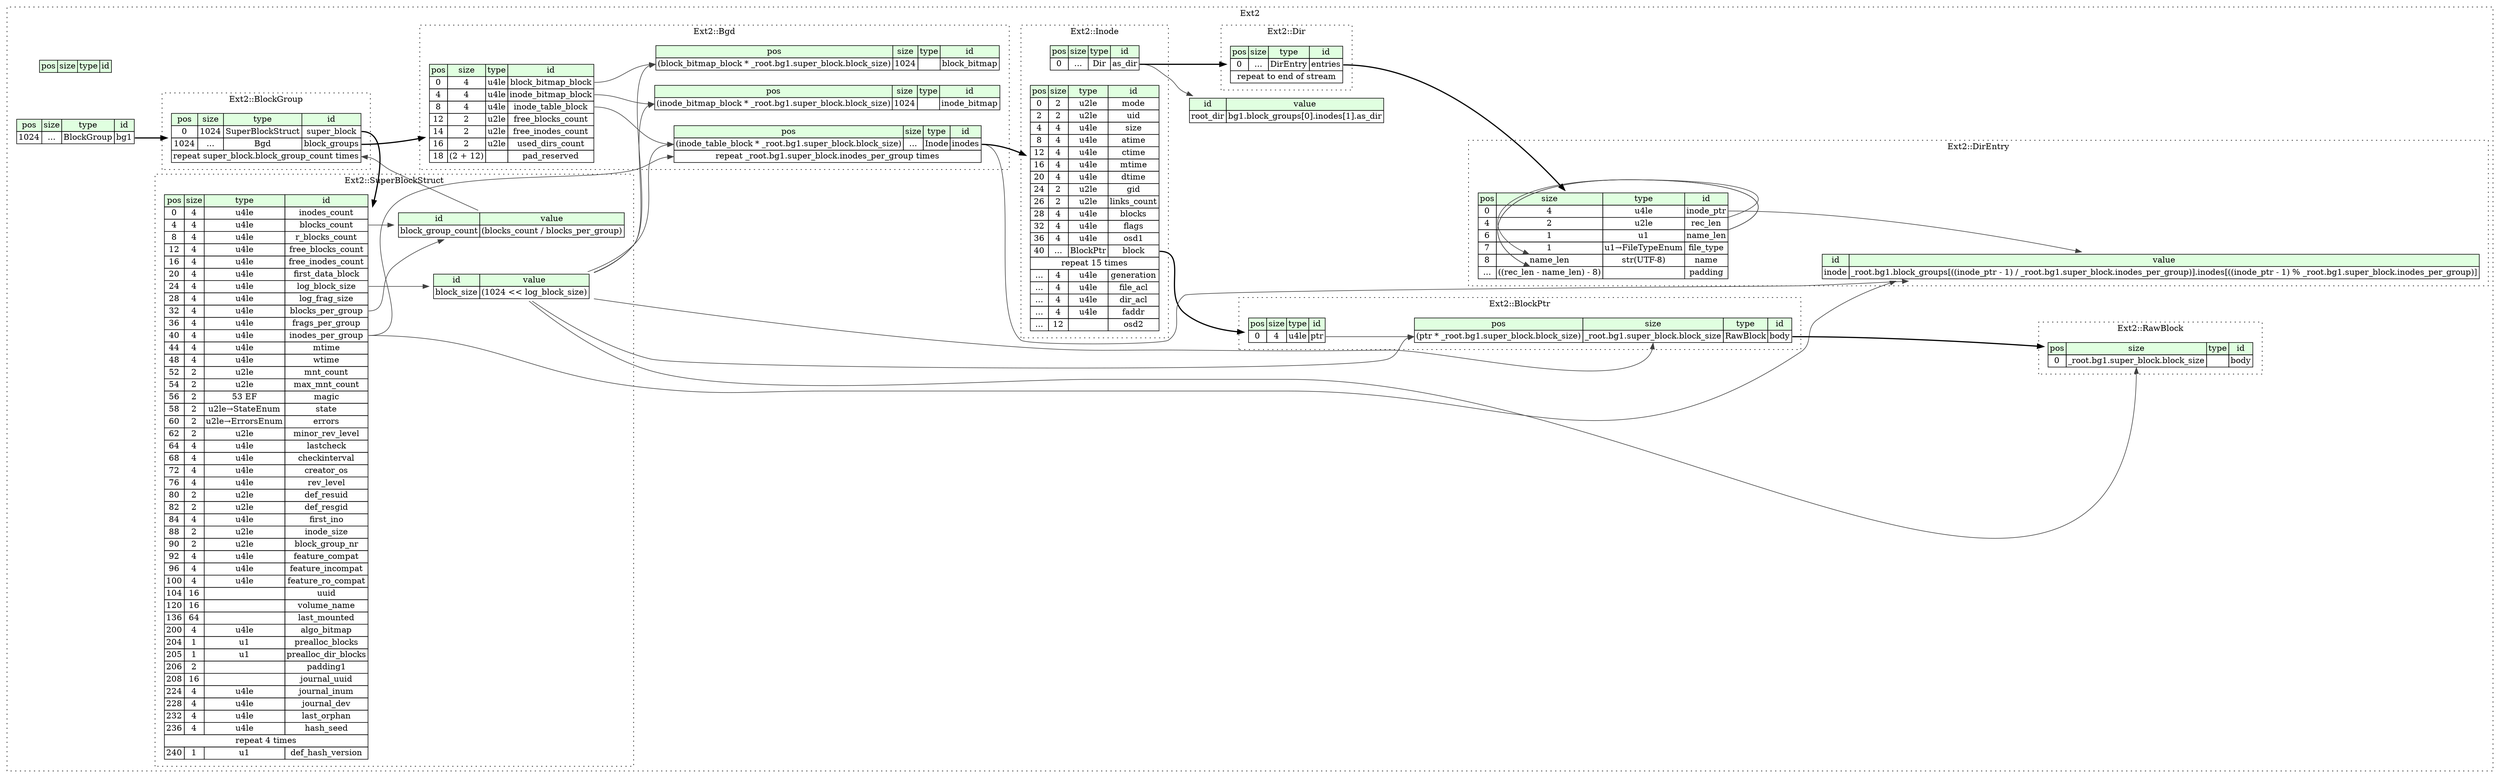 digraph {
	rankdir=LR;
	node [shape=plaintext];
	subgraph cluster__ext2 {
		label="Ext2";
		graph[style=dotted];

		ext2__seq [label=<<TABLE BORDER="0" CELLBORDER="1" CELLSPACING="0">
			<TR><TD BGCOLOR="#E0FFE0">pos</TD><TD BGCOLOR="#E0FFE0">size</TD><TD BGCOLOR="#E0FFE0">type</TD><TD BGCOLOR="#E0FFE0">id</TD></TR>
		</TABLE>>];
		ext2__inst__bg1 [label=<<TABLE BORDER="0" CELLBORDER="1" CELLSPACING="0">
			<TR><TD BGCOLOR="#E0FFE0">pos</TD><TD BGCOLOR="#E0FFE0">size</TD><TD BGCOLOR="#E0FFE0">type</TD><TD BGCOLOR="#E0FFE0">id</TD></TR>
			<TR><TD PORT="bg1_pos">1024</TD><TD PORT="bg1_size">...</TD><TD>BlockGroup</TD><TD PORT="bg1_type">bg1</TD></TR>
		</TABLE>>];
		ext2__inst__root_dir [label=<<TABLE BORDER="0" CELLBORDER="1" CELLSPACING="0">
			<TR><TD BGCOLOR="#E0FFE0">id</TD><TD BGCOLOR="#E0FFE0">value</TD></TR>
			<TR><TD>root_dir</TD><TD>bg1.block_groups[0].inodes[1].as_dir</TD></TR>
		</TABLE>>];
		subgraph cluster__super_block_struct {
			label="Ext2::SuperBlockStruct";
			graph[style=dotted];

			super_block_struct__seq [label=<<TABLE BORDER="0" CELLBORDER="1" CELLSPACING="0">
				<TR><TD BGCOLOR="#E0FFE0">pos</TD><TD BGCOLOR="#E0FFE0">size</TD><TD BGCOLOR="#E0FFE0">type</TD><TD BGCOLOR="#E0FFE0">id</TD></TR>
				<TR><TD PORT="inodes_count_pos">0</TD><TD PORT="inodes_count_size">4</TD><TD>u4le</TD><TD PORT="inodes_count_type">inodes_count</TD></TR>
				<TR><TD PORT="blocks_count_pos">4</TD><TD PORT="blocks_count_size">4</TD><TD>u4le</TD><TD PORT="blocks_count_type">blocks_count</TD></TR>
				<TR><TD PORT="r_blocks_count_pos">8</TD><TD PORT="r_blocks_count_size">4</TD><TD>u4le</TD><TD PORT="r_blocks_count_type">r_blocks_count</TD></TR>
				<TR><TD PORT="free_blocks_count_pos">12</TD><TD PORT="free_blocks_count_size">4</TD><TD>u4le</TD><TD PORT="free_blocks_count_type">free_blocks_count</TD></TR>
				<TR><TD PORT="free_inodes_count_pos">16</TD><TD PORT="free_inodes_count_size">4</TD><TD>u4le</TD><TD PORT="free_inodes_count_type">free_inodes_count</TD></TR>
				<TR><TD PORT="first_data_block_pos">20</TD><TD PORT="first_data_block_size">4</TD><TD>u4le</TD><TD PORT="first_data_block_type">first_data_block</TD></TR>
				<TR><TD PORT="log_block_size_pos">24</TD><TD PORT="log_block_size_size">4</TD><TD>u4le</TD><TD PORT="log_block_size_type">log_block_size</TD></TR>
				<TR><TD PORT="log_frag_size_pos">28</TD><TD PORT="log_frag_size_size">4</TD><TD>u4le</TD><TD PORT="log_frag_size_type">log_frag_size</TD></TR>
				<TR><TD PORT="blocks_per_group_pos">32</TD><TD PORT="blocks_per_group_size">4</TD><TD>u4le</TD><TD PORT="blocks_per_group_type">blocks_per_group</TD></TR>
				<TR><TD PORT="frags_per_group_pos">36</TD><TD PORT="frags_per_group_size">4</TD><TD>u4le</TD><TD PORT="frags_per_group_type">frags_per_group</TD></TR>
				<TR><TD PORT="inodes_per_group_pos">40</TD><TD PORT="inodes_per_group_size">4</TD><TD>u4le</TD><TD PORT="inodes_per_group_type">inodes_per_group</TD></TR>
				<TR><TD PORT="mtime_pos">44</TD><TD PORT="mtime_size">4</TD><TD>u4le</TD><TD PORT="mtime_type">mtime</TD></TR>
				<TR><TD PORT="wtime_pos">48</TD><TD PORT="wtime_size">4</TD><TD>u4le</TD><TD PORT="wtime_type">wtime</TD></TR>
				<TR><TD PORT="mnt_count_pos">52</TD><TD PORT="mnt_count_size">2</TD><TD>u2le</TD><TD PORT="mnt_count_type">mnt_count</TD></TR>
				<TR><TD PORT="max_mnt_count_pos">54</TD><TD PORT="max_mnt_count_size">2</TD><TD>u2le</TD><TD PORT="max_mnt_count_type">max_mnt_count</TD></TR>
				<TR><TD PORT="magic_pos">56</TD><TD PORT="magic_size">2</TD><TD>53 EF</TD><TD PORT="magic_type">magic</TD></TR>
				<TR><TD PORT="state_pos">58</TD><TD PORT="state_size">2</TD><TD>u2le→StateEnum</TD><TD PORT="state_type">state</TD></TR>
				<TR><TD PORT="errors_pos">60</TD><TD PORT="errors_size">2</TD><TD>u2le→ErrorsEnum</TD><TD PORT="errors_type">errors</TD></TR>
				<TR><TD PORT="minor_rev_level_pos">62</TD><TD PORT="minor_rev_level_size">2</TD><TD>u2le</TD><TD PORT="minor_rev_level_type">minor_rev_level</TD></TR>
				<TR><TD PORT="lastcheck_pos">64</TD><TD PORT="lastcheck_size">4</TD><TD>u4le</TD><TD PORT="lastcheck_type">lastcheck</TD></TR>
				<TR><TD PORT="checkinterval_pos">68</TD><TD PORT="checkinterval_size">4</TD><TD>u4le</TD><TD PORT="checkinterval_type">checkinterval</TD></TR>
				<TR><TD PORT="creator_os_pos">72</TD><TD PORT="creator_os_size">4</TD><TD>u4le</TD><TD PORT="creator_os_type">creator_os</TD></TR>
				<TR><TD PORT="rev_level_pos">76</TD><TD PORT="rev_level_size">4</TD><TD>u4le</TD><TD PORT="rev_level_type">rev_level</TD></TR>
				<TR><TD PORT="def_resuid_pos">80</TD><TD PORT="def_resuid_size">2</TD><TD>u2le</TD><TD PORT="def_resuid_type">def_resuid</TD></TR>
				<TR><TD PORT="def_resgid_pos">82</TD><TD PORT="def_resgid_size">2</TD><TD>u2le</TD><TD PORT="def_resgid_type">def_resgid</TD></TR>
				<TR><TD PORT="first_ino_pos">84</TD><TD PORT="first_ino_size">4</TD><TD>u4le</TD><TD PORT="first_ino_type">first_ino</TD></TR>
				<TR><TD PORT="inode_size_pos">88</TD><TD PORT="inode_size_size">2</TD><TD>u2le</TD><TD PORT="inode_size_type">inode_size</TD></TR>
				<TR><TD PORT="block_group_nr_pos">90</TD><TD PORT="block_group_nr_size">2</TD><TD>u2le</TD><TD PORT="block_group_nr_type">block_group_nr</TD></TR>
				<TR><TD PORT="feature_compat_pos">92</TD><TD PORT="feature_compat_size">4</TD><TD>u4le</TD><TD PORT="feature_compat_type">feature_compat</TD></TR>
				<TR><TD PORT="feature_incompat_pos">96</TD><TD PORT="feature_incompat_size">4</TD><TD>u4le</TD><TD PORT="feature_incompat_type">feature_incompat</TD></TR>
				<TR><TD PORT="feature_ro_compat_pos">100</TD><TD PORT="feature_ro_compat_size">4</TD><TD>u4le</TD><TD PORT="feature_ro_compat_type">feature_ro_compat</TD></TR>
				<TR><TD PORT="uuid_pos">104</TD><TD PORT="uuid_size">16</TD><TD></TD><TD PORT="uuid_type">uuid</TD></TR>
				<TR><TD PORT="volume_name_pos">120</TD><TD PORT="volume_name_size">16</TD><TD></TD><TD PORT="volume_name_type">volume_name</TD></TR>
				<TR><TD PORT="last_mounted_pos">136</TD><TD PORT="last_mounted_size">64</TD><TD></TD><TD PORT="last_mounted_type">last_mounted</TD></TR>
				<TR><TD PORT="algo_bitmap_pos">200</TD><TD PORT="algo_bitmap_size">4</TD><TD>u4le</TD><TD PORT="algo_bitmap_type">algo_bitmap</TD></TR>
				<TR><TD PORT="prealloc_blocks_pos">204</TD><TD PORT="prealloc_blocks_size">1</TD><TD>u1</TD><TD PORT="prealloc_blocks_type">prealloc_blocks</TD></TR>
				<TR><TD PORT="prealloc_dir_blocks_pos">205</TD><TD PORT="prealloc_dir_blocks_size">1</TD><TD>u1</TD><TD PORT="prealloc_dir_blocks_type">prealloc_dir_blocks</TD></TR>
				<TR><TD PORT="padding1_pos">206</TD><TD PORT="padding1_size">2</TD><TD></TD><TD PORT="padding1_type">padding1</TD></TR>
				<TR><TD PORT="journal_uuid_pos">208</TD><TD PORT="journal_uuid_size">16</TD><TD></TD><TD PORT="journal_uuid_type">journal_uuid</TD></TR>
				<TR><TD PORT="journal_inum_pos">224</TD><TD PORT="journal_inum_size">4</TD><TD>u4le</TD><TD PORT="journal_inum_type">journal_inum</TD></TR>
				<TR><TD PORT="journal_dev_pos">228</TD><TD PORT="journal_dev_size">4</TD><TD>u4le</TD><TD PORT="journal_dev_type">journal_dev</TD></TR>
				<TR><TD PORT="last_orphan_pos">232</TD><TD PORT="last_orphan_size">4</TD><TD>u4le</TD><TD PORT="last_orphan_type">last_orphan</TD></TR>
				<TR><TD PORT="hash_seed_pos">236</TD><TD PORT="hash_seed_size">4</TD><TD>u4le</TD><TD PORT="hash_seed_type">hash_seed</TD></TR>
				<TR><TD COLSPAN="4" PORT="hash_seed__repeat">repeat 4 times</TD></TR>
				<TR><TD PORT="def_hash_version_pos">240</TD><TD PORT="def_hash_version_size">1</TD><TD>u1</TD><TD PORT="def_hash_version_type">def_hash_version</TD></TR>
			</TABLE>>];
			super_block_struct__inst__block_size [label=<<TABLE BORDER="0" CELLBORDER="1" CELLSPACING="0">
				<TR><TD BGCOLOR="#E0FFE0">id</TD><TD BGCOLOR="#E0FFE0">value</TD></TR>
				<TR><TD>block_size</TD><TD>(1024 &lt;&lt; log_block_size)</TD></TR>
			</TABLE>>];
			super_block_struct__inst__block_group_count [label=<<TABLE BORDER="0" CELLBORDER="1" CELLSPACING="0">
				<TR><TD BGCOLOR="#E0FFE0">id</TD><TD BGCOLOR="#E0FFE0">value</TD></TR>
				<TR><TD>block_group_count</TD><TD>(blocks_count / blocks_per_group)</TD></TR>
			</TABLE>>];
		}
		subgraph cluster__dir_entry {
			label="Ext2::DirEntry";
			graph[style=dotted];

			dir_entry__seq [label=<<TABLE BORDER="0" CELLBORDER="1" CELLSPACING="0">
				<TR><TD BGCOLOR="#E0FFE0">pos</TD><TD BGCOLOR="#E0FFE0">size</TD><TD BGCOLOR="#E0FFE0">type</TD><TD BGCOLOR="#E0FFE0">id</TD></TR>
				<TR><TD PORT="inode_ptr_pos">0</TD><TD PORT="inode_ptr_size">4</TD><TD>u4le</TD><TD PORT="inode_ptr_type">inode_ptr</TD></TR>
				<TR><TD PORT="rec_len_pos">4</TD><TD PORT="rec_len_size">2</TD><TD>u2le</TD><TD PORT="rec_len_type">rec_len</TD></TR>
				<TR><TD PORT="name_len_pos">6</TD><TD PORT="name_len_size">1</TD><TD>u1</TD><TD PORT="name_len_type">name_len</TD></TR>
				<TR><TD PORT="file_type_pos">7</TD><TD PORT="file_type_size">1</TD><TD>u1→FileTypeEnum</TD><TD PORT="file_type_type">file_type</TD></TR>
				<TR><TD PORT="name_pos">8</TD><TD PORT="name_size">name_len</TD><TD>str(UTF-8)</TD><TD PORT="name_type">name</TD></TR>
				<TR><TD PORT="padding_pos">...</TD><TD PORT="padding_size">((rec_len - name_len) - 8)</TD><TD></TD><TD PORT="padding_type">padding</TD></TR>
			</TABLE>>];
			dir_entry__inst__inode [label=<<TABLE BORDER="0" CELLBORDER="1" CELLSPACING="0">
				<TR><TD BGCOLOR="#E0FFE0">id</TD><TD BGCOLOR="#E0FFE0">value</TD></TR>
				<TR><TD>inode</TD><TD>_root.bg1.block_groups[((inode_ptr - 1) / _root.bg1.super_block.inodes_per_group)].inodes[((inode_ptr - 1) % _root.bg1.super_block.inodes_per_group)]</TD></TR>
			</TABLE>>];
		}
		subgraph cluster__inode {
			label="Ext2::Inode";
			graph[style=dotted];

			inode__seq [label=<<TABLE BORDER="0" CELLBORDER="1" CELLSPACING="0">
				<TR><TD BGCOLOR="#E0FFE0">pos</TD><TD BGCOLOR="#E0FFE0">size</TD><TD BGCOLOR="#E0FFE0">type</TD><TD BGCOLOR="#E0FFE0">id</TD></TR>
				<TR><TD PORT="mode_pos">0</TD><TD PORT="mode_size">2</TD><TD>u2le</TD><TD PORT="mode_type">mode</TD></TR>
				<TR><TD PORT="uid_pos">2</TD><TD PORT="uid_size">2</TD><TD>u2le</TD><TD PORT="uid_type">uid</TD></TR>
				<TR><TD PORT="size_pos">4</TD><TD PORT="size_size">4</TD><TD>u4le</TD><TD PORT="size_type">size</TD></TR>
				<TR><TD PORT="atime_pos">8</TD><TD PORT="atime_size">4</TD><TD>u4le</TD><TD PORT="atime_type">atime</TD></TR>
				<TR><TD PORT="ctime_pos">12</TD><TD PORT="ctime_size">4</TD><TD>u4le</TD><TD PORT="ctime_type">ctime</TD></TR>
				<TR><TD PORT="mtime_pos">16</TD><TD PORT="mtime_size">4</TD><TD>u4le</TD><TD PORT="mtime_type">mtime</TD></TR>
				<TR><TD PORT="dtime_pos">20</TD><TD PORT="dtime_size">4</TD><TD>u4le</TD><TD PORT="dtime_type">dtime</TD></TR>
				<TR><TD PORT="gid_pos">24</TD><TD PORT="gid_size">2</TD><TD>u2le</TD><TD PORT="gid_type">gid</TD></TR>
				<TR><TD PORT="links_count_pos">26</TD><TD PORT="links_count_size">2</TD><TD>u2le</TD><TD PORT="links_count_type">links_count</TD></TR>
				<TR><TD PORT="blocks_pos">28</TD><TD PORT="blocks_size">4</TD><TD>u4le</TD><TD PORT="blocks_type">blocks</TD></TR>
				<TR><TD PORT="flags_pos">32</TD><TD PORT="flags_size">4</TD><TD>u4le</TD><TD PORT="flags_type">flags</TD></TR>
				<TR><TD PORT="osd1_pos">36</TD><TD PORT="osd1_size">4</TD><TD>u4le</TD><TD PORT="osd1_type">osd1</TD></TR>
				<TR><TD PORT="block_pos">40</TD><TD PORT="block_size">...</TD><TD>BlockPtr</TD><TD PORT="block_type">block</TD></TR>
				<TR><TD COLSPAN="4" PORT="block__repeat">repeat 15 times</TD></TR>
				<TR><TD PORT="generation_pos">...</TD><TD PORT="generation_size">4</TD><TD>u4le</TD><TD PORT="generation_type">generation</TD></TR>
				<TR><TD PORT="file_acl_pos">...</TD><TD PORT="file_acl_size">4</TD><TD>u4le</TD><TD PORT="file_acl_type">file_acl</TD></TR>
				<TR><TD PORT="dir_acl_pos">...</TD><TD PORT="dir_acl_size">4</TD><TD>u4le</TD><TD PORT="dir_acl_type">dir_acl</TD></TR>
				<TR><TD PORT="faddr_pos">...</TD><TD PORT="faddr_size">4</TD><TD>u4le</TD><TD PORT="faddr_type">faddr</TD></TR>
				<TR><TD PORT="osd2_pos">...</TD><TD PORT="osd2_size">12</TD><TD></TD><TD PORT="osd2_type">osd2</TD></TR>
			</TABLE>>];
			inode__inst__as_dir [label=<<TABLE BORDER="0" CELLBORDER="1" CELLSPACING="0">
				<TR><TD BGCOLOR="#E0FFE0">pos</TD><TD BGCOLOR="#E0FFE0">size</TD><TD BGCOLOR="#E0FFE0">type</TD><TD BGCOLOR="#E0FFE0">id</TD></TR>
				<TR><TD PORT="as_dir_pos">0</TD><TD PORT="as_dir_size">...</TD><TD>Dir</TD><TD PORT="as_dir_type">as_dir</TD></TR>
			</TABLE>>];
		}
		subgraph cluster__block_ptr {
			label="Ext2::BlockPtr";
			graph[style=dotted];

			block_ptr__seq [label=<<TABLE BORDER="0" CELLBORDER="1" CELLSPACING="0">
				<TR><TD BGCOLOR="#E0FFE0">pos</TD><TD BGCOLOR="#E0FFE0">size</TD><TD BGCOLOR="#E0FFE0">type</TD><TD BGCOLOR="#E0FFE0">id</TD></TR>
				<TR><TD PORT="ptr_pos">0</TD><TD PORT="ptr_size">4</TD><TD>u4le</TD><TD PORT="ptr_type">ptr</TD></TR>
			</TABLE>>];
			block_ptr__inst__body [label=<<TABLE BORDER="0" CELLBORDER="1" CELLSPACING="0">
				<TR><TD BGCOLOR="#E0FFE0">pos</TD><TD BGCOLOR="#E0FFE0">size</TD><TD BGCOLOR="#E0FFE0">type</TD><TD BGCOLOR="#E0FFE0">id</TD></TR>
				<TR><TD PORT="body_pos">(ptr * _root.bg1.super_block.block_size)</TD><TD PORT="body_size">_root.bg1.super_block.block_size</TD><TD>RawBlock</TD><TD PORT="body_type">body</TD></TR>
			</TABLE>>];
		}
		subgraph cluster__dir {
			label="Ext2::Dir";
			graph[style=dotted];

			dir__seq [label=<<TABLE BORDER="0" CELLBORDER="1" CELLSPACING="0">
				<TR><TD BGCOLOR="#E0FFE0">pos</TD><TD BGCOLOR="#E0FFE0">size</TD><TD BGCOLOR="#E0FFE0">type</TD><TD BGCOLOR="#E0FFE0">id</TD></TR>
				<TR><TD PORT="entries_pos">0</TD><TD PORT="entries_size">...</TD><TD>DirEntry</TD><TD PORT="entries_type">entries</TD></TR>
				<TR><TD COLSPAN="4" PORT="entries__repeat">repeat to end of stream</TD></TR>
			</TABLE>>];
		}
		subgraph cluster__block_group {
			label="Ext2::BlockGroup";
			graph[style=dotted];

			block_group__seq [label=<<TABLE BORDER="0" CELLBORDER="1" CELLSPACING="0">
				<TR><TD BGCOLOR="#E0FFE0">pos</TD><TD BGCOLOR="#E0FFE0">size</TD><TD BGCOLOR="#E0FFE0">type</TD><TD BGCOLOR="#E0FFE0">id</TD></TR>
				<TR><TD PORT="super_block_pos">0</TD><TD PORT="super_block_size">1024</TD><TD>SuperBlockStruct</TD><TD PORT="super_block_type">super_block</TD></TR>
				<TR><TD PORT="block_groups_pos">1024</TD><TD PORT="block_groups_size">...</TD><TD>Bgd</TD><TD PORT="block_groups_type">block_groups</TD></TR>
				<TR><TD COLSPAN="4" PORT="block_groups__repeat">repeat super_block.block_group_count times</TD></TR>
			</TABLE>>];
		}
		subgraph cluster__bgd {
			label="Ext2::Bgd";
			graph[style=dotted];

			bgd__seq [label=<<TABLE BORDER="0" CELLBORDER="1" CELLSPACING="0">
				<TR><TD BGCOLOR="#E0FFE0">pos</TD><TD BGCOLOR="#E0FFE0">size</TD><TD BGCOLOR="#E0FFE0">type</TD><TD BGCOLOR="#E0FFE0">id</TD></TR>
				<TR><TD PORT="block_bitmap_block_pos">0</TD><TD PORT="block_bitmap_block_size">4</TD><TD>u4le</TD><TD PORT="block_bitmap_block_type">block_bitmap_block</TD></TR>
				<TR><TD PORT="inode_bitmap_block_pos">4</TD><TD PORT="inode_bitmap_block_size">4</TD><TD>u4le</TD><TD PORT="inode_bitmap_block_type">inode_bitmap_block</TD></TR>
				<TR><TD PORT="inode_table_block_pos">8</TD><TD PORT="inode_table_block_size">4</TD><TD>u4le</TD><TD PORT="inode_table_block_type">inode_table_block</TD></TR>
				<TR><TD PORT="free_blocks_count_pos">12</TD><TD PORT="free_blocks_count_size">2</TD><TD>u2le</TD><TD PORT="free_blocks_count_type">free_blocks_count</TD></TR>
				<TR><TD PORT="free_inodes_count_pos">14</TD><TD PORT="free_inodes_count_size">2</TD><TD>u2le</TD><TD PORT="free_inodes_count_type">free_inodes_count</TD></TR>
				<TR><TD PORT="used_dirs_count_pos">16</TD><TD PORT="used_dirs_count_size">2</TD><TD>u2le</TD><TD PORT="used_dirs_count_type">used_dirs_count</TD></TR>
				<TR><TD PORT="pad_reserved_pos">18</TD><TD PORT="pad_reserved_size">(2 + 12)</TD><TD></TD><TD PORT="pad_reserved_type">pad_reserved</TD></TR>
			</TABLE>>];
			bgd__inst__block_bitmap [label=<<TABLE BORDER="0" CELLBORDER="1" CELLSPACING="0">
				<TR><TD BGCOLOR="#E0FFE0">pos</TD><TD BGCOLOR="#E0FFE0">size</TD><TD BGCOLOR="#E0FFE0">type</TD><TD BGCOLOR="#E0FFE0">id</TD></TR>
				<TR><TD PORT="block_bitmap_pos">(block_bitmap_block * _root.bg1.super_block.block_size)</TD><TD PORT="block_bitmap_size">1024</TD><TD></TD><TD PORT="block_bitmap_type">block_bitmap</TD></TR>
			</TABLE>>];
			bgd__inst__inode_bitmap [label=<<TABLE BORDER="0" CELLBORDER="1" CELLSPACING="0">
				<TR><TD BGCOLOR="#E0FFE0">pos</TD><TD BGCOLOR="#E0FFE0">size</TD><TD BGCOLOR="#E0FFE0">type</TD><TD BGCOLOR="#E0FFE0">id</TD></TR>
				<TR><TD PORT="inode_bitmap_pos">(inode_bitmap_block * _root.bg1.super_block.block_size)</TD><TD PORT="inode_bitmap_size">1024</TD><TD></TD><TD PORT="inode_bitmap_type">inode_bitmap</TD></TR>
			</TABLE>>];
			bgd__inst__inodes [label=<<TABLE BORDER="0" CELLBORDER="1" CELLSPACING="0">
				<TR><TD BGCOLOR="#E0FFE0">pos</TD><TD BGCOLOR="#E0FFE0">size</TD><TD BGCOLOR="#E0FFE0">type</TD><TD BGCOLOR="#E0FFE0">id</TD></TR>
				<TR><TD PORT="inodes_pos">(inode_table_block * _root.bg1.super_block.block_size)</TD><TD PORT="inodes_size">...</TD><TD>Inode</TD><TD PORT="inodes_type">inodes</TD></TR>
				<TR><TD COLSPAN="4" PORT="inodes__repeat">repeat _root.bg1.super_block.inodes_per_group times</TD></TR>
			</TABLE>>];
		}
		subgraph cluster__raw_block {
			label="Ext2::RawBlock";
			graph[style=dotted];

			raw_block__seq [label=<<TABLE BORDER="0" CELLBORDER="1" CELLSPACING="0">
				<TR><TD BGCOLOR="#E0FFE0">pos</TD><TD BGCOLOR="#E0FFE0">size</TD><TD BGCOLOR="#E0FFE0">type</TD><TD BGCOLOR="#E0FFE0">id</TD></TR>
				<TR><TD PORT="body_pos">0</TD><TD PORT="body_size">_root.bg1.super_block.block_size</TD><TD></TD><TD PORT="body_type">body</TD></TR>
			</TABLE>>];
		}
	}
	ext2__inst__bg1:bg1_type -> block_group__seq [style=bold];
	inode__inst__as_dir:as_dir_type -> ext2__inst__root_dir [color="#404040"];
	super_block_struct__seq:log_block_size_type -> super_block_struct__inst__block_size [color="#404040"];
	super_block_struct__seq:blocks_count_type -> super_block_struct__inst__block_group_count [color="#404040"];
	super_block_struct__seq:blocks_per_group_type -> super_block_struct__inst__block_group_count [color="#404040"];
	dir_entry__seq:name_len_type -> dir_entry__seq:name_size [color="#404040"];
	dir_entry__seq:rec_len_type -> dir_entry__seq:padding_size [color="#404040"];
	dir_entry__seq:name_len_type -> dir_entry__seq:padding_size [color="#404040"];
	bgd__inst__inodes:inodes_type -> dir_entry__inst__inode [color="#404040"];
	dir_entry__seq:inode_ptr_type -> dir_entry__inst__inode [color="#404040"];
	super_block_struct__seq:inodes_per_group_type -> dir_entry__inst__inode [color="#404040"];
	inode__seq:block_type -> block_ptr__seq [style=bold];
	inode__inst__as_dir:as_dir_type -> dir__seq [style=bold];
	block_ptr__seq:ptr_type -> block_ptr__inst__body:body_pos [color="#404040"];
	super_block_struct__inst__block_size:block_size_type -> block_ptr__inst__body:body_pos [color="#404040"];
	super_block_struct__inst__block_size:block_size_type -> block_ptr__inst__body:body_size [color="#404040"];
	block_ptr__inst__body:body_type -> raw_block__seq [style=bold];
	dir__seq:entries_type -> dir_entry__seq [style=bold];
	block_group__seq:super_block_type -> super_block_struct__seq [style=bold];
	block_group__seq:block_groups_type -> bgd__seq [style=bold];
	super_block_struct__inst__block_group_count:block_group_count_type -> block_group__seq:block_groups__repeat [color="#404040"];
	bgd__seq:block_bitmap_block_type -> bgd__inst__block_bitmap:block_bitmap_pos [color="#404040"];
	super_block_struct__inst__block_size:block_size_type -> bgd__inst__block_bitmap:block_bitmap_pos [color="#404040"];
	bgd__seq:inode_bitmap_block_type -> bgd__inst__inode_bitmap:inode_bitmap_pos [color="#404040"];
	super_block_struct__inst__block_size:block_size_type -> bgd__inst__inode_bitmap:inode_bitmap_pos [color="#404040"];
	bgd__seq:inode_table_block_type -> bgd__inst__inodes:inodes_pos [color="#404040"];
	super_block_struct__inst__block_size:block_size_type -> bgd__inst__inodes:inodes_pos [color="#404040"];
	bgd__inst__inodes:inodes_type -> inode__seq [style=bold];
	super_block_struct__seq:inodes_per_group_type -> bgd__inst__inodes:inodes__repeat [color="#404040"];
	super_block_struct__inst__block_size:block_size_type -> raw_block__seq:body_size [color="#404040"];
}

